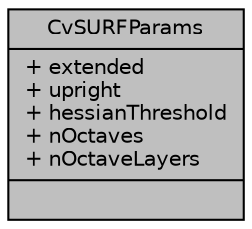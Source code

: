 digraph "CvSURFParams"
{
 // LATEX_PDF_SIZE
  edge [fontname="Helvetica",fontsize="10",labelfontname="Helvetica",labelfontsize="10"];
  node [fontname="Helvetica",fontsize="10",shape=record];
  Node1 [label="{CvSURFParams\n|+ extended\l+ upright\l+ hessianThreshold\l+ nOctaves\l+ nOctaveLayers\l|}",height=0.2,width=0.4,color="black", fillcolor="grey75", style="filled", fontcolor="black",tooltip=" "];
}
